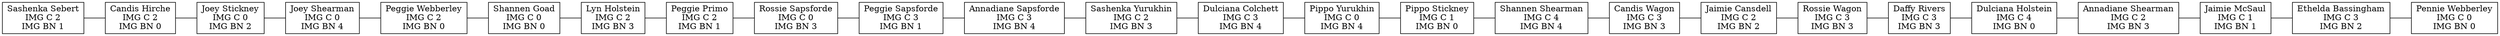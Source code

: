 digraph ejemplo {
node[shape=box]
edge[arrowhead=none]
0 [label="Sashenka Sebert\nIMG C 2\nIMG BN 1"]
1 [label="Candis Hirche\nIMG C 2\nIMG BN 0"]
2 [label="Joey Stickney\nIMG C 0\nIMG BN 2"]
3 [label="Joey Shearman\nIMG C 0\nIMG BN 4"]
4 [label="Peggie Webberley\nIMG C 2\nIMG BN 0"]
5 [label="Shannen Goad\nIMG C 0\nIMG BN 0"]
6 [label="Lyn Holstein\nIMG C 2\nIMG BN 3"]
7 [label="Peggie Primo\nIMG C 2\nIMG BN 1"]
8 [label="Rossie Sapsforde\nIMG C 0\nIMG BN 3"]
9 [label="Peggie Sapsforde\nIMG C 3\nIMG BN 1"]
10 [label="Annadiane Sapsforde\nIMG C 3\nIMG BN 4"]
11 [label="Sashenka Yurukhin\nIMG C 2\nIMG BN 3"]
12 [label="Dulciana Colchett\nIMG C 3\nIMG BN 4"]
13 [label="Pippo Yurukhin\nIMG C 0\nIMG BN 4"]
14 [label="Pippo Stickney\nIMG C 1\nIMG BN 0"]
15 [label="Shannen Shearman\nIMG C 4\nIMG BN 4"]
16 [label="Candis Wagon\nIMG C 3\nIMG BN 3"]
17 [label="Jaimie Cansdell\nIMG C 2\nIMG BN 2"]
18 [label="Rossie Wagon\nIMG C 3\nIMG BN 3"]
19 [label="Daffy Rivers\nIMG C 3\nIMG BN 3"]
20 [label="Dulciana Holstein\nIMG C 4\nIMG BN 0"]
21 [label="Annadiane Shearman\nIMG C 2\nIMG BN 3"]
22 [label="Jaimie McSaul\nIMG C 1\nIMG BN 1"]
23 [label="Ethelda Bassingham\nIMG C 3\nIMG BN 2"]
24 [label="Pennie Webberley\nIMG C 0\nIMG BN 0"]
0->1
1->2
2->3
3->4
4->5
5->6
6->7
7->8
8->9
9->10
10->11
11->12
12->13
13->14
14->15
15->16
16->17
17->18
18->19
19->20
20->21
21->22
22->23
23->24
rankdir=LR
}